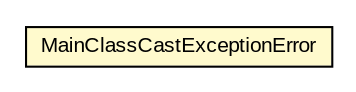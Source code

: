 #!/usr/local/bin/dot
#
# Class diagram 
# Generated by UMLGraph version 5.1 (http://www.umlgraph.org/)
#

digraph G {
	edge [fontname="arial",fontsize=10,labelfontname="arial",labelfontsize=10];
	node [fontname="arial",fontsize=10,shape=plaintext];
	nodesep=0.25;
	ranksep=0.5;
	// com.helger.schematron.saxon.MainClassCastExceptionError
	c618 [label=<<table title="com.helger.schematron.saxon.MainClassCastExceptionError" border="0" cellborder="1" cellspacing="0" cellpadding="2" port="p" bgcolor="lemonChiffon" href="./MainClassCastExceptionError.html">
		<tr><td><table border="0" cellspacing="0" cellpadding="1">
<tr><td align="center" balign="center"> MainClassCastExceptionError </td></tr>
		</table></td></tr>
		</table>>, fontname="arial", fontcolor="black", fontsize=10.0];
}

